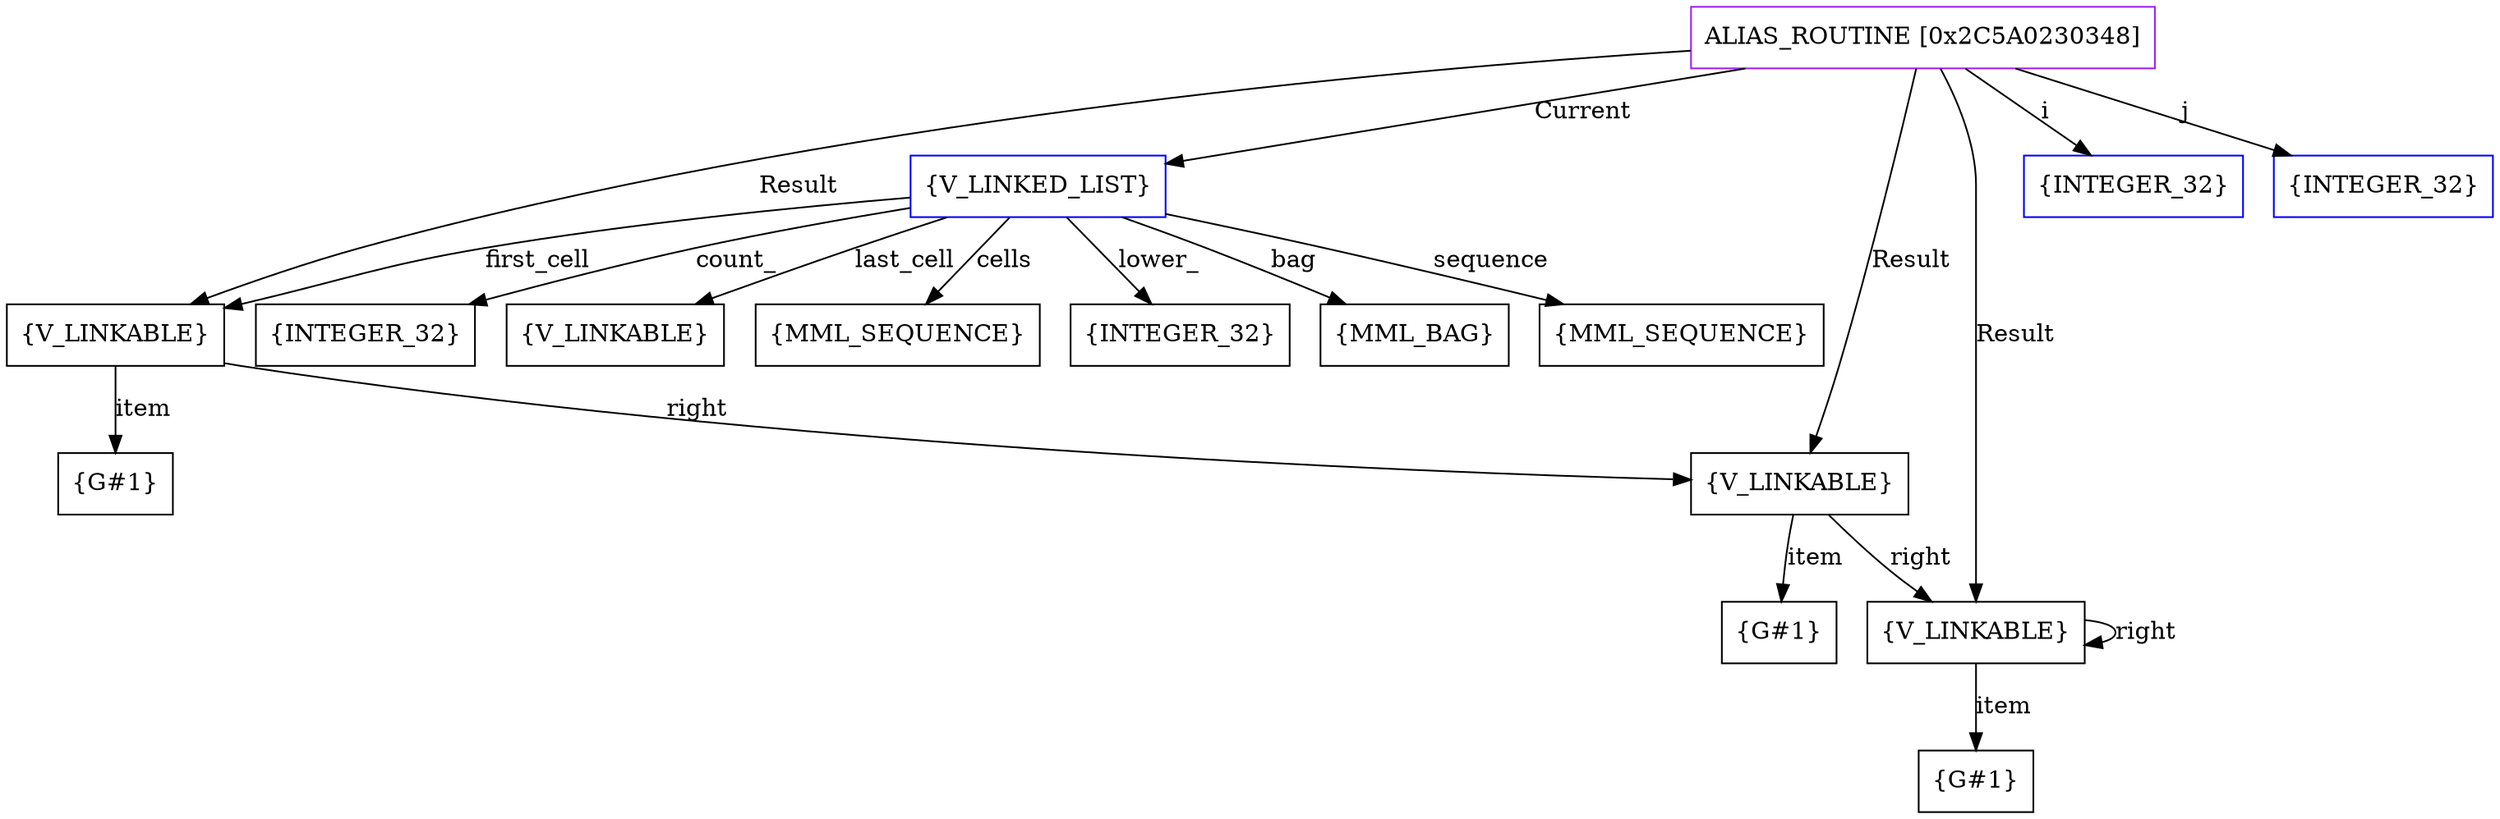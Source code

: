 digraph g {
	node [shape=box]
	b1[color=purple label=<ALIAS_ROUTINE [0x2C5A0230348]>]
	b2[color=blue label=<{V_LINKED_LIST}>]
	b3[label=<{INTEGER_32}>]
	b4[label=<{MML_BAG}>]
	b5[label=<{MML_SEQUENCE}>]
	b6[label=<{INTEGER_32}>]
	b7[label=<{V_LINKABLE}>]
	b8[label=<{G#1}>]
	b9[label=<{V_LINKABLE}>]
	b10[label=<{G#1}>]
	b11[label=<{V_LINKABLE}>]
	b12[label=<{G#1}>]
	b13[label=<{V_LINKABLE}>]
	b14[label=<{MML_SEQUENCE}>]
	b15[color=blue label=<{INTEGER_32}>]
	b16[color=blue label=<{INTEGER_32}>]
	b1->b2[label=<Current>]
	b2->b3[label=<lower_>]
	b2->b4[label=<bag>]
	b2->b5[label=<sequence>]
	b2->b6[label=<count_>]
	b2->b7[label=<first_cell>]
	b7->b8[label=<item>]
	b7->b9[label=<right>]
	b9->b10[label=<item>]
	b9->b11[label=<right>]
	b11->b12[label=<item>]
	b11->b11[label=<right>]
	b2->b13[label=<last_cell>]
	b2->b14[label=<cells>]
	b1->b15[label=<i>]
	b1->b7[label=<Result>]
	b1->b9[label=<Result>]
	b1->b11[label=<Result>]
	b1->b16[label=<j>]
}
